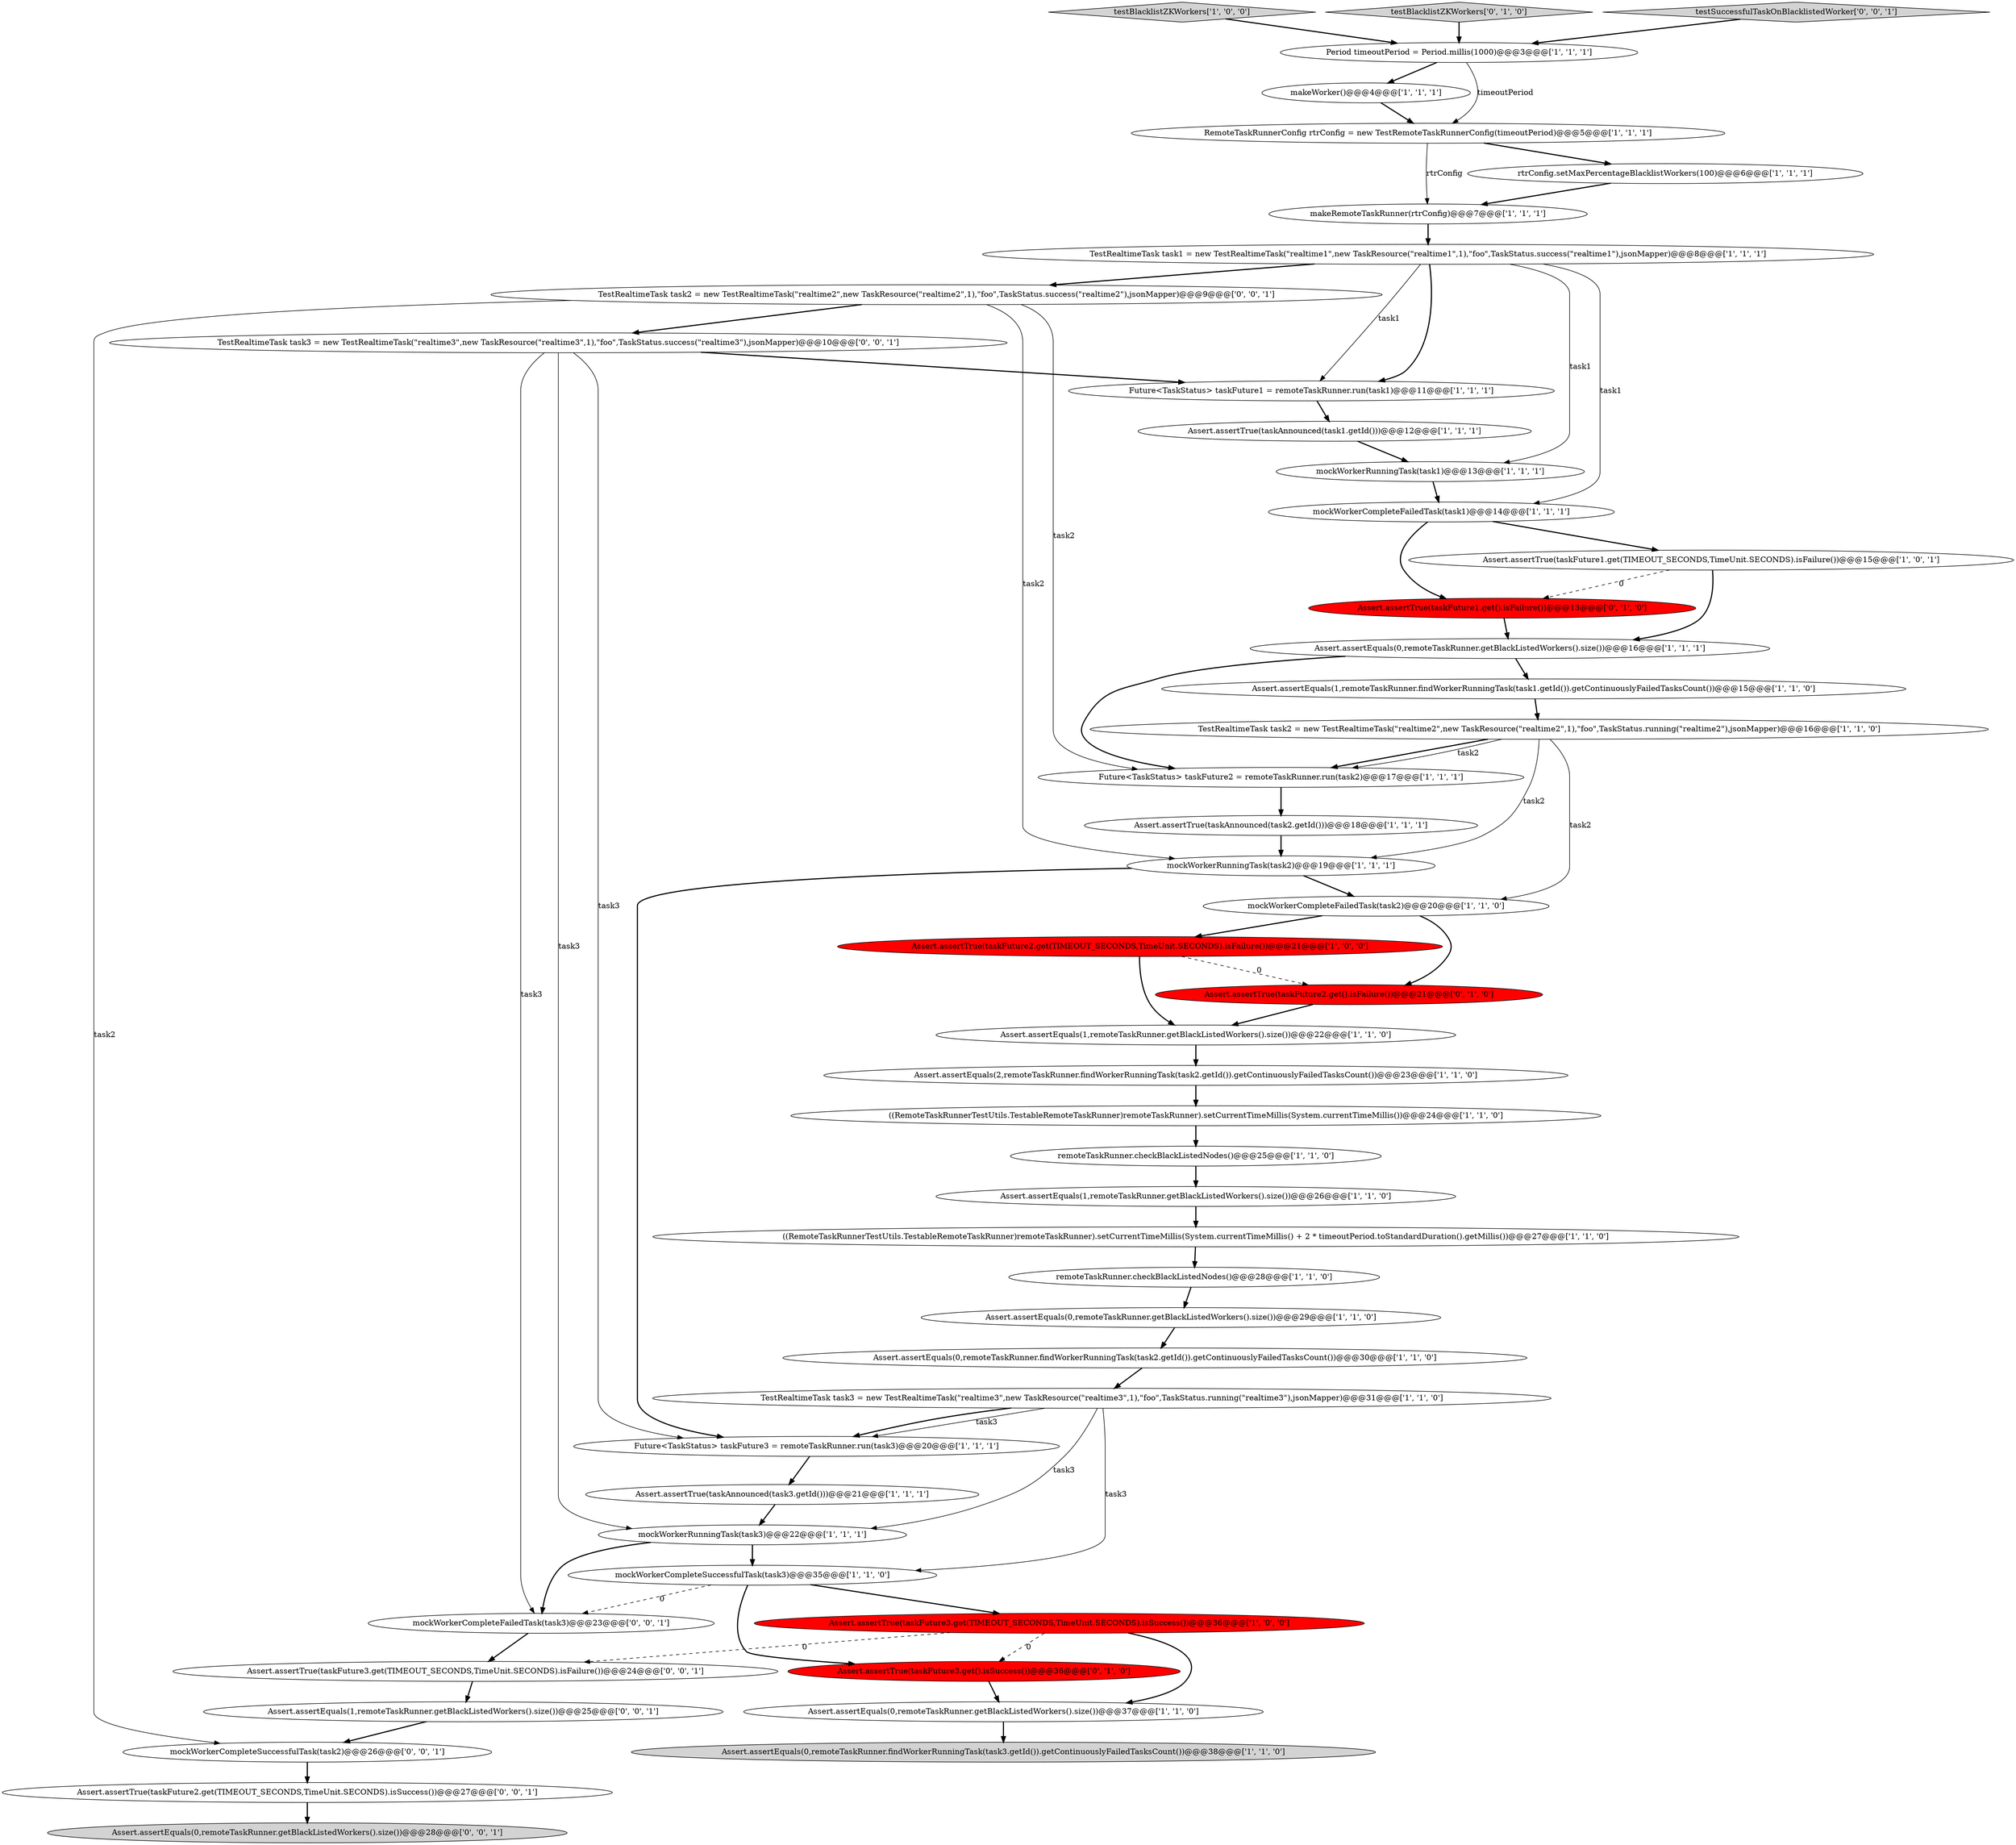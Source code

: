 digraph {
19 [style = filled, label = "Assert.assertEquals(0,remoteTaskRunner.getBlackListedWorkers().size())@@@37@@@['1', '1', '0']", fillcolor = white, shape = ellipse image = "AAA0AAABBB1BBB"];
9 [style = filled, label = "TestRealtimeTask task3 = new TestRealtimeTask(\"realtime3\",new TaskResource(\"realtime3\",1),\"foo\",TaskStatus.running(\"realtime3\"),jsonMapper)@@@31@@@['1', '1', '0']", fillcolor = white, shape = ellipse image = "AAA0AAABBB1BBB"];
14 [style = filled, label = "makeWorker()@@@4@@@['1', '1', '1']", fillcolor = white, shape = ellipse image = "AAA0AAABBB1BBB"];
24 [style = filled, label = "testBlacklistZKWorkers['1', '0', '0']", fillcolor = lightgray, shape = diamond image = "AAA0AAABBB1BBB"];
34 [style = filled, label = "Assert.assertEquals(1,remoteTaskRunner.getBlackListedWorkers().size())@@@26@@@['1', '1', '0']", fillcolor = white, shape = ellipse image = "AAA0AAABBB1BBB"];
20 [style = filled, label = "RemoteTaskRunnerConfig rtrConfig = new TestRemoteTaskRunnerConfig(timeoutPeriod)@@@5@@@['1', '1', '1']", fillcolor = white, shape = ellipse image = "AAA0AAABBB1BBB"];
44 [style = filled, label = "Assert.assertEquals(1,remoteTaskRunner.getBlackListedWorkers().size())@@@25@@@['0', '0', '1']", fillcolor = white, shape = ellipse image = "AAA0AAABBB3BBB"];
37 [style = filled, label = "Assert.assertTrue(taskFuture3.get().isSuccess())@@@36@@@['0', '1', '0']", fillcolor = red, shape = ellipse image = "AAA1AAABBB2BBB"];
3 [style = filled, label = "remoteTaskRunner.checkBlackListedNodes()@@@28@@@['1', '1', '0']", fillcolor = white, shape = ellipse image = "AAA0AAABBB1BBB"];
43 [style = filled, label = "TestRealtimeTask task2 = new TestRealtimeTask(\"realtime2\",new TaskResource(\"realtime2\",1),\"foo\",TaskStatus.success(\"realtime2\"),jsonMapper)@@@9@@@['0', '0', '1']", fillcolor = white, shape = ellipse image = "AAA0AAABBB3BBB"];
47 [style = filled, label = "mockWorkerCompleteSuccessfulTask(task2)@@@26@@@['0', '0', '1']", fillcolor = white, shape = ellipse image = "AAA0AAABBB3BBB"];
28 [style = filled, label = "remoteTaskRunner.checkBlackListedNodes()@@@25@@@['1', '1', '0']", fillcolor = white, shape = ellipse image = "AAA0AAABBB1BBB"];
29 [style = filled, label = "mockWorkerRunningTask(task3)@@@22@@@['1', '1', '1']", fillcolor = white, shape = ellipse image = "AAA0AAABBB1BBB"];
11 [style = filled, label = "Assert.assertTrue(taskFuture1.get(TIMEOUT_SECONDS,TimeUnit.SECONDS).isFailure())@@@15@@@['1', '0', '1']", fillcolor = white, shape = ellipse image = "AAA0AAABBB1BBB"];
22 [style = filled, label = "Assert.assertEquals(1,remoteTaskRunner.getBlackListedWorkers().size())@@@22@@@['1', '1', '0']", fillcolor = white, shape = ellipse image = "AAA0AAABBB1BBB"];
4 [style = filled, label = "Assert.assertEquals(0,remoteTaskRunner.getBlackListedWorkers().size())@@@29@@@['1', '1', '0']", fillcolor = white, shape = ellipse image = "AAA0AAABBB1BBB"];
16 [style = filled, label = "Future<TaskStatus> taskFuture2 = remoteTaskRunner.run(task2)@@@17@@@['1', '1', '1']", fillcolor = white, shape = ellipse image = "AAA0AAABBB1BBB"];
40 [style = filled, label = "testBlacklistZKWorkers['0', '1', '0']", fillcolor = lightgray, shape = diamond image = "AAA0AAABBB2BBB"];
32 [style = filled, label = "TestRealtimeTask task2 = new TestRealtimeTask(\"realtime2\",new TaskResource(\"realtime2\",1),\"foo\",TaskStatus.running(\"realtime2\"),jsonMapper)@@@16@@@['1', '1', '0']", fillcolor = white, shape = ellipse image = "AAA0AAABBB1BBB"];
6 [style = filled, label = "mockWorkerCompleteFailedTask(task1)@@@14@@@['1', '1', '1']", fillcolor = white, shape = ellipse image = "AAA0AAABBB1BBB"];
31 [style = filled, label = "Future<TaskStatus> taskFuture3 = remoteTaskRunner.run(task3)@@@20@@@['1', '1', '1']", fillcolor = white, shape = ellipse image = "AAA0AAABBB1BBB"];
49 [style = filled, label = "mockWorkerCompleteFailedTask(task3)@@@23@@@['0', '0', '1']", fillcolor = white, shape = ellipse image = "AAA0AAABBB3BBB"];
10 [style = filled, label = "Assert.assertEquals(2,remoteTaskRunner.findWorkerRunningTask(task2.getId()).getContinuouslyFailedTasksCount())@@@23@@@['1', '1', '0']", fillcolor = white, shape = ellipse image = "AAA0AAABBB1BBB"];
1 [style = filled, label = "mockWorkerRunningTask(task1)@@@13@@@['1', '1', '1']", fillcolor = white, shape = ellipse image = "AAA0AAABBB1BBB"];
7 [style = filled, label = "mockWorkerCompleteFailedTask(task2)@@@20@@@['1', '1', '0']", fillcolor = white, shape = ellipse image = "AAA0AAABBB1BBB"];
35 [style = filled, label = "((RemoteTaskRunnerTestUtils.TestableRemoteTaskRunner)remoteTaskRunner).setCurrentTimeMillis(System.currentTimeMillis())@@@24@@@['1', '1', '0']", fillcolor = white, shape = ellipse image = "AAA0AAABBB1BBB"];
41 [style = filled, label = "testSuccessfulTaskOnBlacklistedWorker['0', '0', '1']", fillcolor = lightgray, shape = diamond image = "AAA0AAABBB3BBB"];
27 [style = filled, label = "mockWorkerRunningTask(task2)@@@19@@@['1', '1', '1']", fillcolor = white, shape = ellipse image = "AAA0AAABBB1BBB"];
33 [style = filled, label = "Assert.assertEquals(1,remoteTaskRunner.findWorkerRunningTask(task1.getId()).getContinuouslyFailedTasksCount())@@@15@@@['1', '1', '0']", fillcolor = white, shape = ellipse image = "AAA0AAABBB1BBB"];
13 [style = filled, label = "makeRemoteTaskRunner(rtrConfig)@@@7@@@['1', '1', '1']", fillcolor = white, shape = ellipse image = "AAA0AAABBB1BBB"];
23 [style = filled, label = "Assert.assertTrue(taskAnnounced(task3.getId()))@@@21@@@['1', '1', '1']", fillcolor = white, shape = ellipse image = "AAA0AAABBB1BBB"];
30 [style = filled, label = "rtrConfig.setMaxPercentageBlacklistWorkers(100)@@@6@@@['1', '1', '1']", fillcolor = white, shape = ellipse image = "AAA0AAABBB1BBB"];
5 [style = filled, label = "Assert.assertTrue(taskAnnounced(task1.getId()))@@@12@@@['1', '1', '1']", fillcolor = white, shape = ellipse image = "AAA0AAABBB1BBB"];
2 [style = filled, label = "Assert.assertTrue(taskFuture2.get(TIMEOUT_SECONDS,TimeUnit.SECONDS).isFailure())@@@21@@@['1', '0', '0']", fillcolor = red, shape = ellipse image = "AAA1AAABBB1BBB"];
38 [style = filled, label = "Assert.assertTrue(taskFuture2.get().isFailure())@@@21@@@['0', '1', '0']", fillcolor = red, shape = ellipse image = "AAA1AAABBB2BBB"];
39 [style = filled, label = "Assert.assertTrue(taskFuture1.get().isFailure())@@@13@@@['0', '1', '0']", fillcolor = red, shape = ellipse image = "AAA1AAABBB2BBB"];
12 [style = filled, label = "mockWorkerCompleteSuccessfulTask(task3)@@@35@@@['1', '1', '0']", fillcolor = white, shape = ellipse image = "AAA0AAABBB1BBB"];
25 [style = filled, label = "Assert.assertTrue(taskAnnounced(task2.getId()))@@@18@@@['1', '1', '1']", fillcolor = white, shape = ellipse image = "AAA0AAABBB1BBB"];
8 [style = filled, label = "TestRealtimeTask task1 = new TestRealtimeTask(\"realtime1\",new TaskResource(\"realtime1\",1),\"foo\",TaskStatus.success(\"realtime1\"),jsonMapper)@@@8@@@['1', '1', '1']", fillcolor = white, shape = ellipse image = "AAA0AAABBB1BBB"];
17 [style = filled, label = "((RemoteTaskRunnerTestUtils.TestableRemoteTaskRunner)remoteTaskRunner).setCurrentTimeMillis(System.currentTimeMillis() + 2 * timeoutPeriod.toStandardDuration().getMillis())@@@27@@@['1', '1', '0']", fillcolor = white, shape = ellipse image = "AAA0AAABBB1BBB"];
18 [style = filled, label = "Future<TaskStatus> taskFuture1 = remoteTaskRunner.run(task1)@@@11@@@['1', '1', '1']", fillcolor = white, shape = ellipse image = "AAA0AAABBB1BBB"];
46 [style = filled, label = "Assert.assertEquals(0,remoteTaskRunner.getBlackListedWorkers().size())@@@28@@@['0', '0', '1']", fillcolor = lightgray, shape = ellipse image = "AAA0AAABBB3BBB"];
21 [style = filled, label = "Assert.assertTrue(taskFuture3.get(TIMEOUT_SECONDS,TimeUnit.SECONDS).isSuccess())@@@36@@@['1', '0', '0']", fillcolor = red, shape = ellipse image = "AAA1AAABBB1BBB"];
26 [style = filled, label = "Assert.assertEquals(0,remoteTaskRunner.getBlackListedWorkers().size())@@@16@@@['1', '1', '1']", fillcolor = white, shape = ellipse image = "AAA0AAABBB1BBB"];
0 [style = filled, label = "Period timeoutPeriod = Period.millis(1000)@@@3@@@['1', '1', '1']", fillcolor = white, shape = ellipse image = "AAA0AAABBB1BBB"];
45 [style = filled, label = "Assert.assertTrue(taskFuture3.get(TIMEOUT_SECONDS,TimeUnit.SECONDS).isFailure())@@@24@@@['0', '0', '1']", fillcolor = white, shape = ellipse image = "AAA0AAABBB3BBB"];
15 [style = filled, label = "Assert.assertEquals(0,remoteTaskRunner.findWorkerRunningTask(task3.getId()).getContinuouslyFailedTasksCount())@@@38@@@['1', '1', '0']", fillcolor = lightgray, shape = ellipse image = "AAA0AAABBB1BBB"];
36 [style = filled, label = "Assert.assertEquals(0,remoteTaskRunner.findWorkerRunningTask(task2.getId()).getContinuouslyFailedTasksCount())@@@30@@@['1', '1', '0']", fillcolor = white, shape = ellipse image = "AAA0AAABBB1BBB"];
42 [style = filled, label = "TestRealtimeTask task3 = new TestRealtimeTask(\"realtime3\",new TaskResource(\"realtime3\",1),\"foo\",TaskStatus.success(\"realtime3\"),jsonMapper)@@@10@@@['0', '0', '1']", fillcolor = white, shape = ellipse image = "AAA0AAABBB3BBB"];
48 [style = filled, label = "Assert.assertTrue(taskFuture2.get(TIMEOUT_SECONDS,TimeUnit.SECONDS).isSuccess())@@@27@@@['0', '0', '1']", fillcolor = white, shape = ellipse image = "AAA0AAABBB3BBB"];
49->45 [style = bold, label=""];
41->0 [style = bold, label=""];
42->18 [style = bold, label=""];
0->20 [style = solid, label="timeoutPeriod"];
31->23 [style = bold, label=""];
30->13 [style = bold, label=""];
36->9 [style = bold, label=""];
9->31 [style = solid, label="task3"];
8->1 [style = solid, label="task1"];
21->19 [style = bold, label=""];
28->34 [style = bold, label=""];
47->48 [style = bold, label=""];
32->7 [style = solid, label="task2"];
12->21 [style = bold, label=""];
8->18 [style = bold, label=""];
9->31 [style = bold, label=""];
24->0 [style = bold, label=""];
42->31 [style = solid, label="task3"];
43->42 [style = bold, label=""];
40->0 [style = bold, label=""];
8->6 [style = solid, label="task1"];
10->35 [style = bold, label=""];
27->31 [style = bold, label=""];
16->25 [style = bold, label=""];
21->37 [style = dashed, label="0"];
8->43 [style = bold, label=""];
29->49 [style = bold, label=""];
32->16 [style = bold, label=""];
2->38 [style = dashed, label="0"];
3->4 [style = bold, label=""];
45->44 [style = bold, label=""];
9->29 [style = solid, label="task3"];
39->26 [style = bold, label=""];
12->37 [style = bold, label=""];
21->45 [style = dashed, label="0"];
48->46 [style = bold, label=""];
23->29 [style = bold, label=""];
35->28 [style = bold, label=""];
25->27 [style = bold, label=""];
26->16 [style = bold, label=""];
5->1 [style = bold, label=""];
7->38 [style = bold, label=""];
32->16 [style = solid, label="task2"];
0->14 [style = bold, label=""];
29->12 [style = bold, label=""];
1->6 [style = bold, label=""];
20->13 [style = solid, label="rtrConfig"];
42->29 [style = solid, label="task3"];
43->27 [style = solid, label="task2"];
12->49 [style = dashed, label="0"];
7->2 [style = bold, label=""];
11->39 [style = dashed, label="0"];
18->5 [style = bold, label=""];
6->11 [style = bold, label=""];
34->17 [style = bold, label=""];
27->7 [style = bold, label=""];
43->16 [style = solid, label="task2"];
22->10 [style = bold, label=""];
43->47 [style = solid, label="task2"];
17->3 [style = bold, label=""];
33->32 [style = bold, label=""];
4->36 [style = bold, label=""];
37->19 [style = bold, label=""];
13->8 [style = bold, label=""];
2->22 [style = bold, label=""];
20->30 [style = bold, label=""];
19->15 [style = bold, label=""];
38->22 [style = bold, label=""];
26->33 [style = bold, label=""];
6->39 [style = bold, label=""];
44->47 [style = bold, label=""];
8->18 [style = solid, label="task1"];
42->49 [style = solid, label="task3"];
32->27 [style = solid, label="task2"];
14->20 [style = bold, label=""];
11->26 [style = bold, label=""];
9->12 [style = solid, label="task3"];
}
